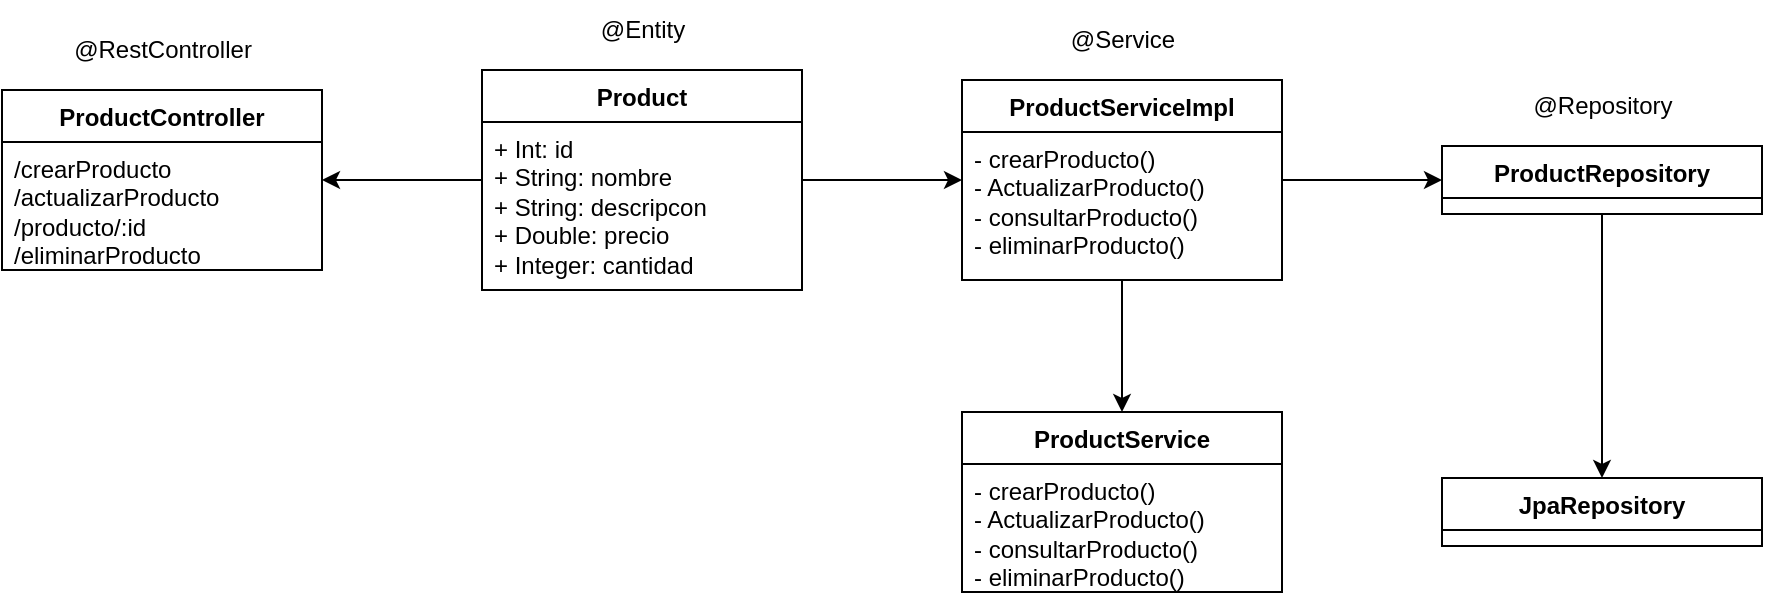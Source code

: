 <mxfile version="22.1.5" type="device">
  <diagram id="C5RBs43oDa-KdzZeNtuy" name="Page-1">
    <mxGraphModel dx="1833" dy="672" grid="1" gridSize="10" guides="1" tooltips="1" connect="1" arrows="1" fold="1" page="1" pageScale="1" pageWidth="827" pageHeight="1169" math="0" shadow="0">
      <root>
        <mxCell id="WIyWlLk6GJQsqaUBKTNV-0" />
        <mxCell id="WIyWlLk6GJQsqaUBKTNV-1" parent="WIyWlLk6GJQsqaUBKTNV-0" />
        <mxCell id="XMlBl6SDc0OY50Vr-nnj-9" value="" style="edgeStyle=orthogonalEdgeStyle;rounded=0;orthogonalLoop=1;jettySize=auto;html=1;" edge="1" parent="WIyWlLk6GJQsqaUBKTNV-1" source="XMlBl6SDc0OY50Vr-nnj-0" target="XMlBl6SDc0OY50Vr-nnj-5">
          <mxGeometry relative="1" as="geometry" />
        </mxCell>
        <mxCell id="XMlBl6SDc0OY50Vr-nnj-14" value="" style="edgeStyle=orthogonalEdgeStyle;rounded=0;orthogonalLoop=1;jettySize=auto;html=1;" edge="1" parent="WIyWlLk6GJQsqaUBKTNV-1" source="XMlBl6SDc0OY50Vr-nnj-0" target="XMlBl6SDc0OY50Vr-nnj-10">
          <mxGeometry relative="1" as="geometry" />
        </mxCell>
        <mxCell id="XMlBl6SDc0OY50Vr-nnj-0" value="Product" style="swimlane;fontStyle=1;align=center;verticalAlign=top;childLayout=stackLayout;horizontal=1;startSize=26;horizontalStack=0;resizeParent=1;resizeParentMax=0;resizeLast=0;collapsible=1;marginBottom=0;whiteSpace=wrap;html=1;" vertex="1" parent="WIyWlLk6GJQsqaUBKTNV-1">
          <mxGeometry x="310" y="579" width="160" height="110" as="geometry" />
        </mxCell>
        <mxCell id="XMlBl6SDc0OY50Vr-nnj-1" value="+ Int: id&lt;br&gt;+ String: nombre&lt;br&gt;+ String: descripcon&lt;br&gt;+ Double: precio&lt;br&gt;+ Integer: cantidad" style="text;strokeColor=none;fillColor=none;align=left;verticalAlign=top;spacingLeft=4;spacingRight=4;overflow=hidden;rotatable=0;points=[[0,0.5],[1,0.5]];portConstraint=eastwest;whiteSpace=wrap;html=1;" vertex="1" parent="XMlBl6SDc0OY50Vr-nnj-0">
          <mxGeometry y="26" width="160" height="84" as="geometry" />
        </mxCell>
        <mxCell id="XMlBl6SDc0OY50Vr-nnj-4" value="@Entity" style="text;html=1;align=center;verticalAlign=middle;resizable=0;points=[];autosize=1;strokeColor=none;fillColor=none;" vertex="1" parent="WIyWlLk6GJQsqaUBKTNV-1">
          <mxGeometry x="355" y="544" width="70" height="30" as="geometry" />
        </mxCell>
        <mxCell id="XMlBl6SDc0OY50Vr-nnj-5" value="ProductController" style="swimlane;fontStyle=1;align=center;verticalAlign=top;childLayout=stackLayout;horizontal=1;startSize=26;horizontalStack=0;resizeParent=1;resizeParentMax=0;resizeLast=0;collapsible=1;marginBottom=0;whiteSpace=wrap;html=1;" vertex="1" parent="WIyWlLk6GJQsqaUBKTNV-1">
          <mxGeometry x="70" y="589" width="160" height="90" as="geometry" />
        </mxCell>
        <mxCell id="XMlBl6SDc0OY50Vr-nnj-6" value="/crearProducto&lt;br&gt;/actualizarProducto&lt;br&gt;/producto/:id&lt;br&gt;/eliminarProducto" style="text;strokeColor=none;fillColor=none;align=left;verticalAlign=top;spacingLeft=4;spacingRight=4;overflow=hidden;rotatable=0;points=[[0,0.5],[1,0.5]];portConstraint=eastwest;whiteSpace=wrap;html=1;" vertex="1" parent="XMlBl6SDc0OY50Vr-nnj-5">
          <mxGeometry y="26" width="160" height="64" as="geometry" />
        </mxCell>
        <mxCell id="XMlBl6SDc0OY50Vr-nnj-19" value="" style="edgeStyle=orthogonalEdgeStyle;rounded=0;orthogonalLoop=1;jettySize=auto;html=1;" edge="1" parent="WIyWlLk6GJQsqaUBKTNV-1" source="XMlBl6SDc0OY50Vr-nnj-10" target="XMlBl6SDc0OY50Vr-nnj-15">
          <mxGeometry relative="1" as="geometry" />
        </mxCell>
        <mxCell id="XMlBl6SDc0OY50Vr-nnj-24" value="" style="edgeStyle=orthogonalEdgeStyle;rounded=0;orthogonalLoop=1;jettySize=auto;html=1;" edge="1" parent="WIyWlLk6GJQsqaUBKTNV-1" source="XMlBl6SDc0OY50Vr-nnj-10" target="XMlBl6SDc0OY50Vr-nnj-20">
          <mxGeometry relative="1" as="geometry" />
        </mxCell>
        <mxCell id="XMlBl6SDc0OY50Vr-nnj-10" value="ProductServiceImpl" style="swimlane;fontStyle=1;align=center;verticalAlign=top;childLayout=stackLayout;horizontal=1;startSize=26;horizontalStack=0;resizeParent=1;resizeParentMax=0;resizeLast=0;collapsible=1;marginBottom=0;whiteSpace=wrap;html=1;" vertex="1" parent="WIyWlLk6GJQsqaUBKTNV-1">
          <mxGeometry x="550" y="584" width="160" height="100" as="geometry" />
        </mxCell>
        <mxCell id="XMlBl6SDc0OY50Vr-nnj-11" value="- crearProducto()&lt;br style=&quot;border-color: var(--border-color);&quot;&gt;- ActualizarProducto()&lt;br style=&quot;border-color: var(--border-color);&quot;&gt;- consultarProducto()&lt;br style=&quot;border-color: var(--border-color);&quot;&gt;- eliminarProducto()" style="text;strokeColor=none;fillColor=none;align=left;verticalAlign=top;spacingLeft=4;spacingRight=4;overflow=hidden;rotatable=0;points=[[0,0.5],[1,0.5]];portConstraint=eastwest;whiteSpace=wrap;html=1;" vertex="1" parent="XMlBl6SDc0OY50Vr-nnj-10">
          <mxGeometry y="26" width="160" height="74" as="geometry" />
        </mxCell>
        <mxCell id="XMlBl6SDc0OY50Vr-nnj-15" value="ProductService" style="swimlane;fontStyle=1;align=center;verticalAlign=top;childLayout=stackLayout;horizontal=1;startSize=26;horizontalStack=0;resizeParent=1;resizeParentMax=0;resizeLast=0;collapsible=1;marginBottom=0;whiteSpace=wrap;html=1;" vertex="1" parent="WIyWlLk6GJQsqaUBKTNV-1">
          <mxGeometry x="550" y="750" width="160" height="90" as="geometry" />
        </mxCell>
        <mxCell id="XMlBl6SDc0OY50Vr-nnj-16" value="- crearProducto()&lt;br style=&quot;border-color: var(--border-color);&quot;&gt;- ActualizarProducto()&lt;br style=&quot;border-color: var(--border-color);&quot;&gt;- consultarProducto()&lt;br style=&quot;border-color: var(--border-color);&quot;&gt;- eliminarProducto()" style="text;strokeColor=none;fillColor=none;align=left;verticalAlign=top;spacingLeft=4;spacingRight=4;overflow=hidden;rotatable=0;points=[[0,0.5],[1,0.5]];portConstraint=eastwest;whiteSpace=wrap;html=1;" vertex="1" parent="XMlBl6SDc0OY50Vr-nnj-15">
          <mxGeometry y="26" width="160" height="64" as="geometry" />
        </mxCell>
        <mxCell id="XMlBl6SDc0OY50Vr-nnj-33" value="" style="edgeStyle=orthogonalEdgeStyle;rounded=0;orthogonalLoop=1;jettySize=auto;html=1;" edge="1" parent="WIyWlLk6GJQsqaUBKTNV-1" source="XMlBl6SDc0OY50Vr-nnj-20" target="XMlBl6SDc0OY50Vr-nnj-29">
          <mxGeometry relative="1" as="geometry" />
        </mxCell>
        <mxCell id="XMlBl6SDc0OY50Vr-nnj-20" value="ProductRepository" style="swimlane;fontStyle=1;align=center;verticalAlign=top;childLayout=stackLayout;horizontal=1;startSize=26;horizontalStack=0;resizeParent=1;resizeParentMax=0;resizeLast=0;collapsible=1;marginBottom=0;whiteSpace=wrap;html=1;" vertex="1" parent="WIyWlLk6GJQsqaUBKTNV-1">
          <mxGeometry x="790" y="617" width="160" height="34" as="geometry" />
        </mxCell>
        <mxCell id="XMlBl6SDc0OY50Vr-nnj-25" value="@Service" style="text;html=1;align=center;verticalAlign=middle;resizable=0;points=[];autosize=1;strokeColor=none;fillColor=none;" vertex="1" parent="WIyWlLk6GJQsqaUBKTNV-1">
          <mxGeometry x="590" y="549" width="80" height="30" as="geometry" />
        </mxCell>
        <mxCell id="XMlBl6SDc0OY50Vr-nnj-26" value="@Repository" style="text;html=1;align=center;verticalAlign=middle;resizable=0;points=[];autosize=1;strokeColor=none;fillColor=none;" vertex="1" parent="WIyWlLk6GJQsqaUBKTNV-1">
          <mxGeometry x="825" y="582" width="90" height="30" as="geometry" />
        </mxCell>
        <mxCell id="XMlBl6SDc0OY50Vr-nnj-27" value="@RestController" style="text;html=1;align=center;verticalAlign=middle;resizable=0;points=[];autosize=1;strokeColor=none;fillColor=none;" vertex="1" parent="WIyWlLk6GJQsqaUBKTNV-1">
          <mxGeometry x="95" y="554" width="110" height="30" as="geometry" />
        </mxCell>
        <mxCell id="XMlBl6SDc0OY50Vr-nnj-29" value="JpaRepository" style="swimlane;fontStyle=1;align=center;verticalAlign=top;childLayout=stackLayout;horizontal=1;startSize=26;horizontalStack=0;resizeParent=1;resizeParentMax=0;resizeLast=0;collapsible=1;marginBottom=0;whiteSpace=wrap;html=1;" vertex="1" parent="WIyWlLk6GJQsqaUBKTNV-1">
          <mxGeometry x="790" y="783" width="160" height="34" as="geometry" />
        </mxCell>
      </root>
    </mxGraphModel>
  </diagram>
</mxfile>
